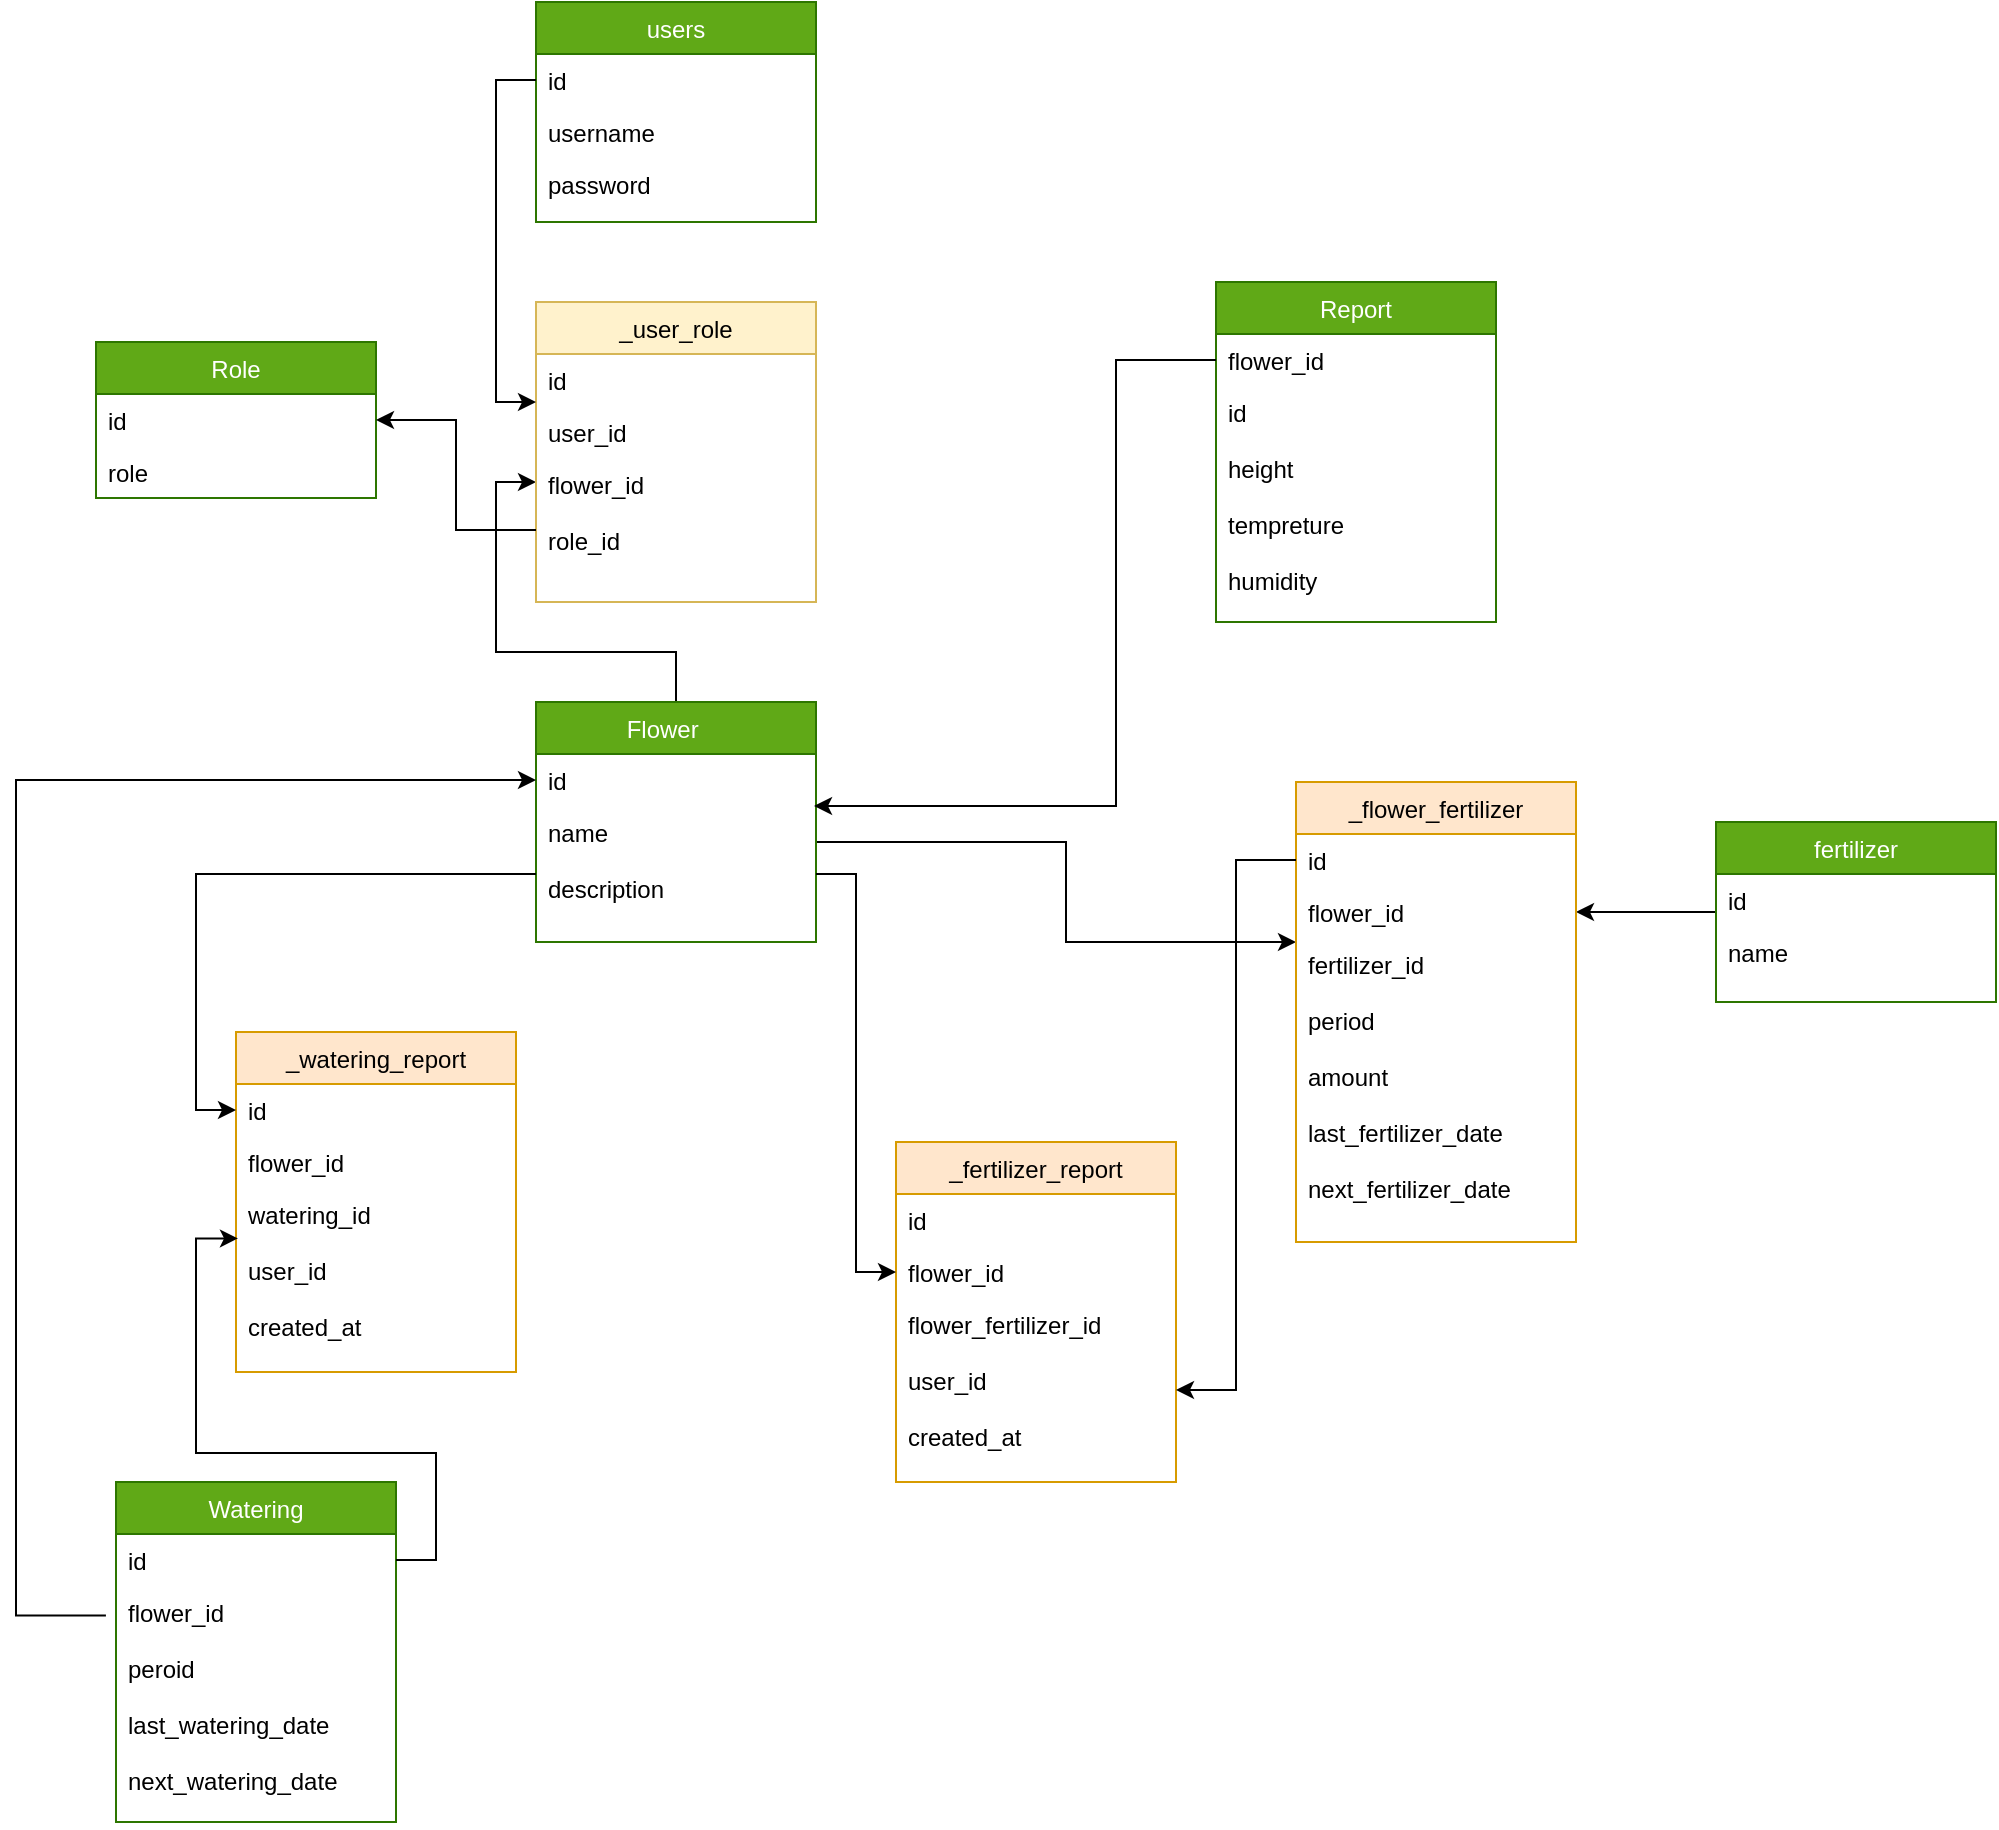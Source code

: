 <mxfile version="17.4.0" type="device"><diagram id="C5RBs43oDa-KdzZeNtuy" name="Page-1"><mxGraphModel dx="1422" dy="793" grid="1" gridSize="10" guides="1" tooltips="1" connect="1" arrows="1" fold="1" page="1" pageScale="1" pageWidth="827" pageHeight="1169" math="0" shadow="0"><root><mxCell id="WIyWlLk6GJQsqaUBKTNV-0"/><mxCell id="WIyWlLk6GJQsqaUBKTNV-1" parent="WIyWlLk6GJQsqaUBKTNV-0"/><mxCell id="Mhjea7c4Z9WuBd0uXlKZ-13" style="edgeStyle=orthogonalEdgeStyle;rounded=0;orthogonalLoop=1;jettySize=auto;html=1;entryX=0;entryY=1.077;entryDx=0;entryDy=0;entryPerimeter=0;" parent="WIyWlLk6GJQsqaUBKTNV-1" source="7OMx_V0KcF4qJzkNnE-v-23" target="ZeU_xp0gggnOBlujm-3x-10" edge="1"><mxGeometry relative="1" as="geometry"><Array as="points"><mxPoint x="585" y="420"/><mxPoint x="585" y="470"/></Array></mxGeometry></mxCell><mxCell id="Mhjea7c4Z9WuBd0uXlKZ-16" style="edgeStyle=orthogonalEdgeStyle;rounded=0;orthogonalLoop=1;jettySize=auto;html=1;entryX=0;entryY=0.167;entryDx=0;entryDy=0;entryPerimeter=0;" parent="WIyWlLk6GJQsqaUBKTNV-1" source="7OMx_V0KcF4qJzkNnE-v-23" target="3qCQRPbvnpaZI--5KPYq-3" edge="1"><mxGeometry relative="1" as="geometry"/></mxCell><mxCell id="7OMx_V0KcF4qJzkNnE-v-23" value="Flower    " style="swimlane;fontStyle=0;childLayout=stackLayout;horizontal=1;startSize=26;fillColor=#60a917;horizontalStack=0;resizeParent=1;resizeParentMax=0;resizeLast=0;collapsible=1;marginBottom=0;strokeColor=#2D7600;fontColor=#ffffff;" parent="WIyWlLk6GJQsqaUBKTNV-1" vertex="1"><mxGeometry x="320" y="350" width="140" height="120" as="geometry"/></mxCell><mxCell id="7OMx_V0KcF4qJzkNnE-v-24" value="id&#xA;&#xA;&#xA;user_id&#xA;&#xA;&#xA;&#xA;" style="text;strokeColor=none;fillColor=none;align=left;verticalAlign=top;spacingLeft=4;spacingRight=4;overflow=hidden;rotatable=0;points=[[0,0.5],[1,0.5]];portConstraint=eastwest;" parent="7OMx_V0KcF4qJzkNnE-v-23" vertex="1"><mxGeometry y="26" width="140" height="26" as="geometry"/></mxCell><mxCell id="7OMx_V0KcF4qJzkNnE-v-25" value="name&#xA;&#xA;description" style="text;strokeColor=none;fillColor=none;align=left;verticalAlign=top;spacingLeft=4;spacingRight=4;overflow=hidden;rotatable=0;points=[[0,0.5],[1,0.5]];portConstraint=eastwest;" parent="7OMx_V0KcF4qJzkNnE-v-23" vertex="1"><mxGeometry y="52" width="140" height="68" as="geometry"/></mxCell><mxCell id="7OMx_V0KcF4qJzkNnE-v-27" value="Report" style="swimlane;fontStyle=0;childLayout=stackLayout;horizontal=1;startSize=26;fillColor=#60a917;horizontalStack=0;resizeParent=1;resizeParentMax=0;resizeLast=0;collapsible=1;marginBottom=0;strokeColor=#2D7600;fontColor=#ffffff;" parent="WIyWlLk6GJQsqaUBKTNV-1" vertex="1"><mxGeometry x="660" y="140" width="140" height="170" as="geometry"/></mxCell><mxCell id="7OMx_V0KcF4qJzkNnE-v-29" value="flower_id" style="text;strokeColor=none;fillColor=none;align=left;verticalAlign=top;spacingLeft=4;spacingRight=4;overflow=hidden;rotatable=0;points=[[0,0.5],[1,0.5]];portConstraint=eastwest;" parent="7OMx_V0KcF4qJzkNnE-v-27" vertex="1"><mxGeometry y="26" width="140" height="26" as="geometry"/></mxCell><mxCell id="7OMx_V0KcF4qJzkNnE-v-28" value="id" style="text;strokeColor=none;fillColor=none;align=left;verticalAlign=top;spacingLeft=4;spacingRight=4;overflow=hidden;rotatable=0;points=[[0,0.5],[1,0.5]];portConstraint=eastwest;" parent="7OMx_V0KcF4qJzkNnE-v-27" vertex="1"><mxGeometry y="52" width="140" height="28" as="geometry"/></mxCell><mxCell id="7OMx_V0KcF4qJzkNnE-v-30" value="height&#xA;&#xA;tempreture&#xA;&#xA;humidity&#xA;&#xA;&#xA;" style="text;strokeColor=none;fillColor=none;align=left;verticalAlign=top;spacingLeft=4;spacingRight=4;overflow=hidden;rotatable=0;points=[[0,0.5],[1,0.5]];portConstraint=eastwest;" parent="7OMx_V0KcF4qJzkNnE-v-27" vertex="1"><mxGeometry y="80" width="140" height="90" as="geometry"/></mxCell><mxCell id="7OMx_V0KcF4qJzkNnE-v-32" value="Watering" style="swimlane;fontStyle=0;childLayout=stackLayout;horizontal=1;startSize=26;fillColor=#60a917;horizontalStack=0;resizeParent=1;resizeParentMax=0;resizeLast=0;collapsible=1;marginBottom=0;strokeColor=#2D7600;fontColor=#ffffff;" parent="WIyWlLk6GJQsqaUBKTNV-1" vertex="1"><mxGeometry x="110" y="740" width="140" height="170" as="geometry"/></mxCell><mxCell id="7OMx_V0KcF4qJzkNnE-v-33" value="id&#xA;&#xA;&#xA;" style="text;strokeColor=none;fillColor=none;align=left;verticalAlign=top;spacingLeft=4;spacingRight=4;overflow=hidden;rotatable=0;points=[[0,0.5],[1,0.5]];portConstraint=eastwest;" parent="7OMx_V0KcF4qJzkNnE-v-32" vertex="1"><mxGeometry y="26" width="140" height="26" as="geometry"/></mxCell><mxCell id="7OMx_V0KcF4qJzkNnE-v-34" value="flower_id&#xA;&#xA;peroid&#xA;&#xA;last_watering_date&#xA;&#xA;next_watering_date&#xA;" style="text;strokeColor=none;fillColor=none;align=left;verticalAlign=top;spacingLeft=4;spacingRight=4;overflow=hidden;rotatable=0;points=[[0,0.5],[1,0.5]];portConstraint=eastwest;" parent="7OMx_V0KcF4qJzkNnE-v-32" vertex="1"><mxGeometry y="52" width="140" height="118" as="geometry"/></mxCell><mxCell id="5nTjWCP8_c9M3srbloXd-0" style="edgeStyle=orthogonalEdgeStyle;rounded=0;orthogonalLoop=1;jettySize=auto;html=1;entryX=1;entryY=0.5;entryDx=0;entryDy=0;" parent="WIyWlLk6GJQsqaUBKTNV-1" source="ZeU_xp0gggnOBlujm-3x-4" target="ZeU_xp0gggnOBlujm-3x-10" edge="1"><mxGeometry relative="1" as="geometry"/></mxCell><mxCell id="ZeU_xp0gggnOBlujm-3x-4" value="fertilizer" style="swimlane;fontStyle=0;childLayout=stackLayout;horizontal=1;startSize=26;fillColor=#60a917;horizontalStack=0;resizeParent=1;resizeParentMax=0;resizeLast=0;collapsible=1;marginBottom=0;strokeColor=#2D7600;fontColor=#ffffff;" parent="WIyWlLk6GJQsqaUBKTNV-1" vertex="1"><mxGeometry x="910" y="410" width="140" height="90" as="geometry"/></mxCell><mxCell id="ZeU_xp0gggnOBlujm-3x-5" value="id" style="text;strokeColor=none;fillColor=none;align=left;verticalAlign=top;spacingLeft=4;spacingRight=4;overflow=hidden;rotatable=0;points=[[0,0.5],[1,0.5]];portConstraint=eastwest;" parent="ZeU_xp0gggnOBlujm-3x-4" vertex="1"><mxGeometry y="26" width="140" height="26" as="geometry"/></mxCell><mxCell id="ZeU_xp0gggnOBlujm-3x-6" value="name" style="text;strokeColor=none;fillColor=none;align=left;verticalAlign=top;spacingLeft=4;spacingRight=4;overflow=hidden;rotatable=0;points=[[0,0.5],[1,0.5]];portConstraint=eastwest;" parent="ZeU_xp0gggnOBlujm-3x-4" vertex="1"><mxGeometry y="52" width="140" height="38" as="geometry"/></mxCell><mxCell id="ZeU_xp0gggnOBlujm-3x-8" value="_flower_fertilizer" style="swimlane;fontStyle=0;childLayout=stackLayout;horizontal=1;startSize=26;fillColor=#ffe6cc;horizontalStack=0;resizeParent=1;resizeParentMax=0;resizeLast=0;collapsible=1;marginBottom=0;strokeColor=#d79b00;" parent="WIyWlLk6GJQsqaUBKTNV-1" vertex="1"><mxGeometry x="700" y="390" width="140" height="230" as="geometry"/></mxCell><mxCell id="ZeU_xp0gggnOBlujm-3x-9" value="id" style="text;strokeColor=none;fillColor=none;align=left;verticalAlign=top;spacingLeft=4;spacingRight=4;overflow=hidden;rotatable=0;points=[[0,0.5],[1,0.5]];portConstraint=eastwest;" parent="ZeU_xp0gggnOBlujm-3x-8" vertex="1"><mxGeometry y="26" width="140" height="26" as="geometry"/></mxCell><mxCell id="ZeU_xp0gggnOBlujm-3x-10" value="flower_id" style="text;strokeColor=none;fillColor=none;align=left;verticalAlign=top;spacingLeft=4;spacingRight=4;overflow=hidden;rotatable=0;points=[[0,0.5],[1,0.5]];portConstraint=eastwest;" parent="ZeU_xp0gggnOBlujm-3x-8" vertex="1"><mxGeometry y="52" width="140" height="26" as="geometry"/></mxCell><mxCell id="ZeU_xp0gggnOBlujm-3x-11" value="fertilizer_id&#xA;&#xA;period&#xA;&#xA;amount&#xA;&#xA;last_fertilizer_date&#xA;&#xA;next_fertilizer_date&#xA;&#xA;" style="text;strokeColor=none;fillColor=none;align=left;verticalAlign=top;spacingLeft=4;spacingRight=4;overflow=hidden;rotatable=0;points=[[0,0.5],[1,0.5]];portConstraint=eastwest;" parent="ZeU_xp0gggnOBlujm-3x-8" vertex="1"><mxGeometry y="78" width="140" height="152" as="geometry"/></mxCell><mxCell id="ZeU_xp0gggnOBlujm-3x-17" value="" style="edgeStyle=elbowEdgeStyle;elbow=horizontal;endArrow=classic;html=1;rounded=0;exitX=-0.036;exitY=0.125;exitDx=0;exitDy=0;exitPerimeter=0;entryX=0;entryY=0.5;entryDx=0;entryDy=0;" parent="WIyWlLk6GJQsqaUBKTNV-1" source="7OMx_V0KcF4qJzkNnE-v-34" target="7OMx_V0KcF4qJzkNnE-v-24" edge="1"><mxGeometry width="50" height="50" relative="1" as="geometry"><mxPoint x="240" y="270" as="sourcePoint"/><mxPoint x="60" y="110" as="targetPoint"/><Array as="points"><mxPoint x="60" y="250"/></Array></mxGeometry></mxCell><mxCell id="FKolw7XWRWXcD-xyYLu4-0" value="users" style="swimlane;fontStyle=0;childLayout=stackLayout;horizontal=1;startSize=26;fillColor=#60a917;horizontalStack=0;resizeParent=1;resizeParentMax=0;resizeLast=0;collapsible=1;marginBottom=0;fontColor=#ffffff;strokeColor=#2D7600;" parent="WIyWlLk6GJQsqaUBKTNV-1" vertex="1"><mxGeometry x="320" width="140" height="110" as="geometry"/></mxCell><mxCell id="FKolw7XWRWXcD-xyYLu4-2" value="id" style="text;strokeColor=none;fillColor=none;align=left;verticalAlign=top;spacingLeft=4;spacingRight=4;overflow=hidden;rotatable=0;points=[[0,0.5],[1,0.5]];portConstraint=eastwest;" parent="FKolw7XWRWXcD-xyYLu4-0" vertex="1"><mxGeometry y="26" width="140" height="26" as="geometry"/></mxCell><mxCell id="FKolw7XWRWXcD-xyYLu4-1" value="username" style="text;strokeColor=none;fillColor=none;align=left;verticalAlign=top;spacingLeft=4;spacingRight=4;overflow=hidden;rotatable=0;points=[[0,0.5],[1,0.5]];portConstraint=eastwest;" parent="FKolw7XWRWXcD-xyYLu4-0" vertex="1"><mxGeometry y="52" width="140" height="26" as="geometry"/></mxCell><mxCell id="FKolw7XWRWXcD-xyYLu4-3" value="password" style="text;strokeColor=none;fillColor=none;align=left;verticalAlign=top;spacingLeft=4;spacingRight=4;overflow=hidden;rotatable=0;points=[[0,0.5],[1,0.5]];portConstraint=eastwest;" parent="FKolw7XWRWXcD-xyYLu4-0" vertex="1"><mxGeometry y="78" width="140" height="32" as="geometry"/></mxCell><mxCell id="ZeU_xp0gggnOBlujm-3x-16" value="" style="edgeStyle=elbowEdgeStyle;elbow=horizontal;endArrow=classic;html=1;rounded=0;entryX=0.993;entryY=0;entryDx=0;entryDy=0;entryPerimeter=0;" parent="WIyWlLk6GJQsqaUBKTNV-1" source="7OMx_V0KcF4qJzkNnE-v-29" target="7OMx_V0KcF4qJzkNnE-v-25" edge="1"><mxGeometry width="50" height="50" relative="1" as="geometry"><mxPoint x="440" y="210" as="sourcePoint"/><mxPoint x="260" y="310" as="targetPoint"/><Array as="points"><mxPoint x="610" y="200"/><mxPoint x="510" y="390"/><mxPoint x="530" y="270"/><mxPoint x="440" y="280"/><mxPoint x="320" y="200"/><mxPoint x="400" y="60"/><mxPoint x="350" y="50"/><mxPoint x="350" y="60"/><mxPoint x="330" y="60"/><mxPoint x="290" y="160"/></Array></mxGeometry></mxCell><mxCell id="3qCQRPbvnpaZI--5KPYq-0" value="_user_role" style="swimlane;fontStyle=0;childLayout=stackLayout;horizontal=1;startSize=26;fillColor=#fff2cc;horizontalStack=0;resizeParent=1;resizeParentMax=0;resizeLast=0;collapsible=1;marginBottom=0;strokeColor=#d6b656;" parent="WIyWlLk6GJQsqaUBKTNV-1" vertex="1"><mxGeometry x="320" y="150" width="140" height="150" as="geometry"/></mxCell><mxCell id="3qCQRPbvnpaZI--5KPYq-1" value="id" style="text;strokeColor=none;fillColor=none;align=left;verticalAlign=top;spacingLeft=4;spacingRight=4;overflow=hidden;rotatable=0;points=[[0,0.5],[1,0.5]];portConstraint=eastwest;" parent="3qCQRPbvnpaZI--5KPYq-0" vertex="1"><mxGeometry y="26" width="140" height="26" as="geometry"/></mxCell><mxCell id="3qCQRPbvnpaZI--5KPYq-2" value="user_id" style="text;strokeColor=none;fillColor=none;align=left;verticalAlign=top;spacingLeft=4;spacingRight=4;overflow=hidden;rotatable=0;points=[[0,0.5],[1,0.5]];portConstraint=eastwest;" parent="3qCQRPbvnpaZI--5KPYq-0" vertex="1"><mxGeometry y="52" width="140" height="26" as="geometry"/></mxCell><mxCell id="3qCQRPbvnpaZI--5KPYq-3" value="flower_id&#xA;&#xA;role_id&#xA;" style="text;strokeColor=none;fillColor=none;align=left;verticalAlign=top;spacingLeft=4;spacingRight=4;overflow=hidden;rotatable=0;points=[[0,0.5],[1,0.5]];portConstraint=eastwest;" parent="3qCQRPbvnpaZI--5KPYq-0" vertex="1"><mxGeometry y="78" width="140" height="72" as="geometry"/></mxCell><mxCell id="Mhjea7c4Z9WuBd0uXlKZ-0" value="_watering_report" style="swimlane;fontStyle=0;childLayout=stackLayout;horizontal=1;startSize=26;fillColor=#ffe6cc;horizontalStack=0;resizeParent=1;resizeParentMax=0;resizeLast=0;collapsible=1;marginBottom=0;strokeColor=#d79b00;" parent="WIyWlLk6GJQsqaUBKTNV-1" vertex="1"><mxGeometry x="170" y="515" width="140" height="170" as="geometry"/></mxCell><mxCell id="Mhjea7c4Z9WuBd0uXlKZ-1" value="id" style="text;strokeColor=none;fillColor=none;align=left;verticalAlign=top;spacingLeft=4;spacingRight=4;overflow=hidden;rotatable=0;points=[[0,0.5],[1,0.5]];portConstraint=eastwest;" parent="Mhjea7c4Z9WuBd0uXlKZ-0" vertex="1"><mxGeometry y="26" width="140" height="26" as="geometry"/></mxCell><mxCell id="Mhjea7c4Z9WuBd0uXlKZ-2" value="flower_id" style="text;strokeColor=none;fillColor=none;align=left;verticalAlign=top;spacingLeft=4;spacingRight=4;overflow=hidden;rotatable=0;points=[[0,0.5],[1,0.5]];portConstraint=eastwest;" parent="Mhjea7c4Z9WuBd0uXlKZ-0" vertex="1"><mxGeometry y="52" width="140" height="26" as="geometry"/></mxCell><mxCell id="Mhjea7c4Z9WuBd0uXlKZ-3" value="watering_id&#xA;&#xA;user_id&#xA;&#xA;created_at&#xA;" style="text;strokeColor=none;fillColor=none;align=left;verticalAlign=top;spacingLeft=4;spacingRight=4;overflow=hidden;rotatable=0;points=[[0,0.5],[1,0.5]];portConstraint=eastwest;" parent="Mhjea7c4Z9WuBd0uXlKZ-0" vertex="1"><mxGeometry y="78" width="140" height="92" as="geometry"/></mxCell><mxCell id="Mhjea7c4Z9WuBd0uXlKZ-4" style="edgeStyle=orthogonalEdgeStyle;rounded=0;orthogonalLoop=1;jettySize=auto;html=1;entryX=0.007;entryY=0.274;entryDx=0;entryDy=0;entryPerimeter=0;" parent="WIyWlLk6GJQsqaUBKTNV-1" source="7OMx_V0KcF4qJzkNnE-v-33" target="Mhjea7c4Z9WuBd0uXlKZ-3" edge="1"><mxGeometry relative="1" as="geometry"/></mxCell><mxCell id="Mhjea7c4Z9WuBd0uXlKZ-6" style="edgeStyle=orthogonalEdgeStyle;rounded=0;orthogonalLoop=1;jettySize=auto;html=1;entryX=0;entryY=0.5;entryDx=0;entryDy=0;" parent="WIyWlLk6GJQsqaUBKTNV-1" source="7OMx_V0KcF4qJzkNnE-v-25" target="Mhjea7c4Z9WuBd0uXlKZ-1" edge="1"><mxGeometry relative="1" as="geometry"/></mxCell><mxCell id="Mhjea7c4Z9WuBd0uXlKZ-17" value="Role" style="swimlane;fontStyle=0;childLayout=stackLayout;horizontal=1;startSize=26;fillColor=#60a917;horizontalStack=0;resizeParent=1;resizeParentMax=0;resizeLast=0;collapsible=1;marginBottom=0;fontColor=#ffffff;strokeColor=#2D7600;" parent="WIyWlLk6GJQsqaUBKTNV-1" vertex="1"><mxGeometry x="100" y="170" width="140" height="78" as="geometry"/></mxCell><mxCell id="Mhjea7c4Z9WuBd0uXlKZ-18" value="id" style="text;strokeColor=none;fillColor=none;align=left;verticalAlign=top;spacingLeft=4;spacingRight=4;overflow=hidden;rotatable=0;points=[[0,0.5],[1,0.5]];portConstraint=eastwest;" parent="Mhjea7c4Z9WuBd0uXlKZ-17" vertex="1"><mxGeometry y="26" width="140" height="26" as="geometry"/></mxCell><mxCell id="Mhjea7c4Z9WuBd0uXlKZ-19" value="role" style="text;strokeColor=none;fillColor=none;align=left;verticalAlign=top;spacingLeft=4;spacingRight=4;overflow=hidden;rotatable=0;points=[[0,0.5],[1,0.5]];portConstraint=eastwest;" parent="Mhjea7c4Z9WuBd0uXlKZ-17" vertex="1"><mxGeometry y="52" width="140" height="26" as="geometry"/></mxCell><mxCell id="Mhjea7c4Z9WuBd0uXlKZ-21" style="edgeStyle=orthogonalEdgeStyle;rounded=0;orthogonalLoop=1;jettySize=auto;html=1;entryX=1;entryY=0.5;entryDx=0;entryDy=0;" parent="WIyWlLk6GJQsqaUBKTNV-1" source="3qCQRPbvnpaZI--5KPYq-3" target="Mhjea7c4Z9WuBd0uXlKZ-18" edge="1"><mxGeometry relative="1" as="geometry"/></mxCell><mxCell id="Mhjea7c4Z9WuBd0uXlKZ-22" style="edgeStyle=orthogonalEdgeStyle;rounded=0;orthogonalLoop=1;jettySize=auto;html=1;entryX=0;entryY=0.923;entryDx=0;entryDy=0;entryPerimeter=0;" parent="WIyWlLk6GJQsqaUBKTNV-1" source="FKolw7XWRWXcD-xyYLu4-2" target="3qCQRPbvnpaZI--5KPYq-1" edge="1"><mxGeometry relative="1" as="geometry"/></mxCell><mxCell id="Mhjea7c4Z9WuBd0uXlKZ-23" value="_fertilizer_report" style="swimlane;fontStyle=0;childLayout=stackLayout;horizontal=1;startSize=26;fillColor=#ffe6cc;horizontalStack=0;resizeParent=1;resizeParentMax=0;resizeLast=0;collapsible=1;marginBottom=0;strokeColor=#d79b00;" parent="WIyWlLk6GJQsqaUBKTNV-1" vertex="1"><mxGeometry x="500" y="570" width="140" height="170" as="geometry"/></mxCell><mxCell id="Mhjea7c4Z9WuBd0uXlKZ-24" value="id" style="text;strokeColor=none;fillColor=none;align=left;verticalAlign=top;spacingLeft=4;spacingRight=4;overflow=hidden;rotatable=0;points=[[0,0.5],[1,0.5]];portConstraint=eastwest;" parent="Mhjea7c4Z9WuBd0uXlKZ-23" vertex="1"><mxGeometry y="26" width="140" height="26" as="geometry"/></mxCell><mxCell id="Mhjea7c4Z9WuBd0uXlKZ-25" value="flower_id" style="text;strokeColor=none;fillColor=none;align=left;verticalAlign=top;spacingLeft=4;spacingRight=4;overflow=hidden;rotatable=0;points=[[0,0.5],[1,0.5]];portConstraint=eastwest;" parent="Mhjea7c4Z9WuBd0uXlKZ-23" vertex="1"><mxGeometry y="52" width="140" height="26" as="geometry"/></mxCell><mxCell id="Mhjea7c4Z9WuBd0uXlKZ-26" value="flower_fertilizer_id&#xA;&#xA;user_id&#xA;&#xA;created_at&#xA;" style="text;strokeColor=none;fillColor=none;align=left;verticalAlign=top;spacingLeft=4;spacingRight=4;overflow=hidden;rotatable=0;points=[[0,0.5],[1,0.5]];portConstraint=eastwest;" parent="Mhjea7c4Z9WuBd0uXlKZ-23" vertex="1"><mxGeometry y="78" width="140" height="92" as="geometry"/></mxCell><mxCell id="Mhjea7c4Z9WuBd0uXlKZ-28" style="edgeStyle=orthogonalEdgeStyle;rounded=0;orthogonalLoop=1;jettySize=auto;html=1;exitX=1;exitY=0.5;exitDx=0;exitDy=0;entryX=0;entryY=0.5;entryDx=0;entryDy=0;" parent="WIyWlLk6GJQsqaUBKTNV-1" source="7OMx_V0KcF4qJzkNnE-v-25" target="Mhjea7c4Z9WuBd0uXlKZ-25" edge="1"><mxGeometry relative="1" as="geometry"/></mxCell><mxCell id="5nTjWCP8_c9M3srbloXd-4" style="edgeStyle=orthogonalEdgeStyle;rounded=0;orthogonalLoop=1;jettySize=auto;html=1;" parent="WIyWlLk6GJQsqaUBKTNV-1" source="ZeU_xp0gggnOBlujm-3x-9" target="Mhjea7c4Z9WuBd0uXlKZ-26" edge="1"><mxGeometry relative="1" as="geometry"/></mxCell></root></mxGraphModel></diagram></mxfile>